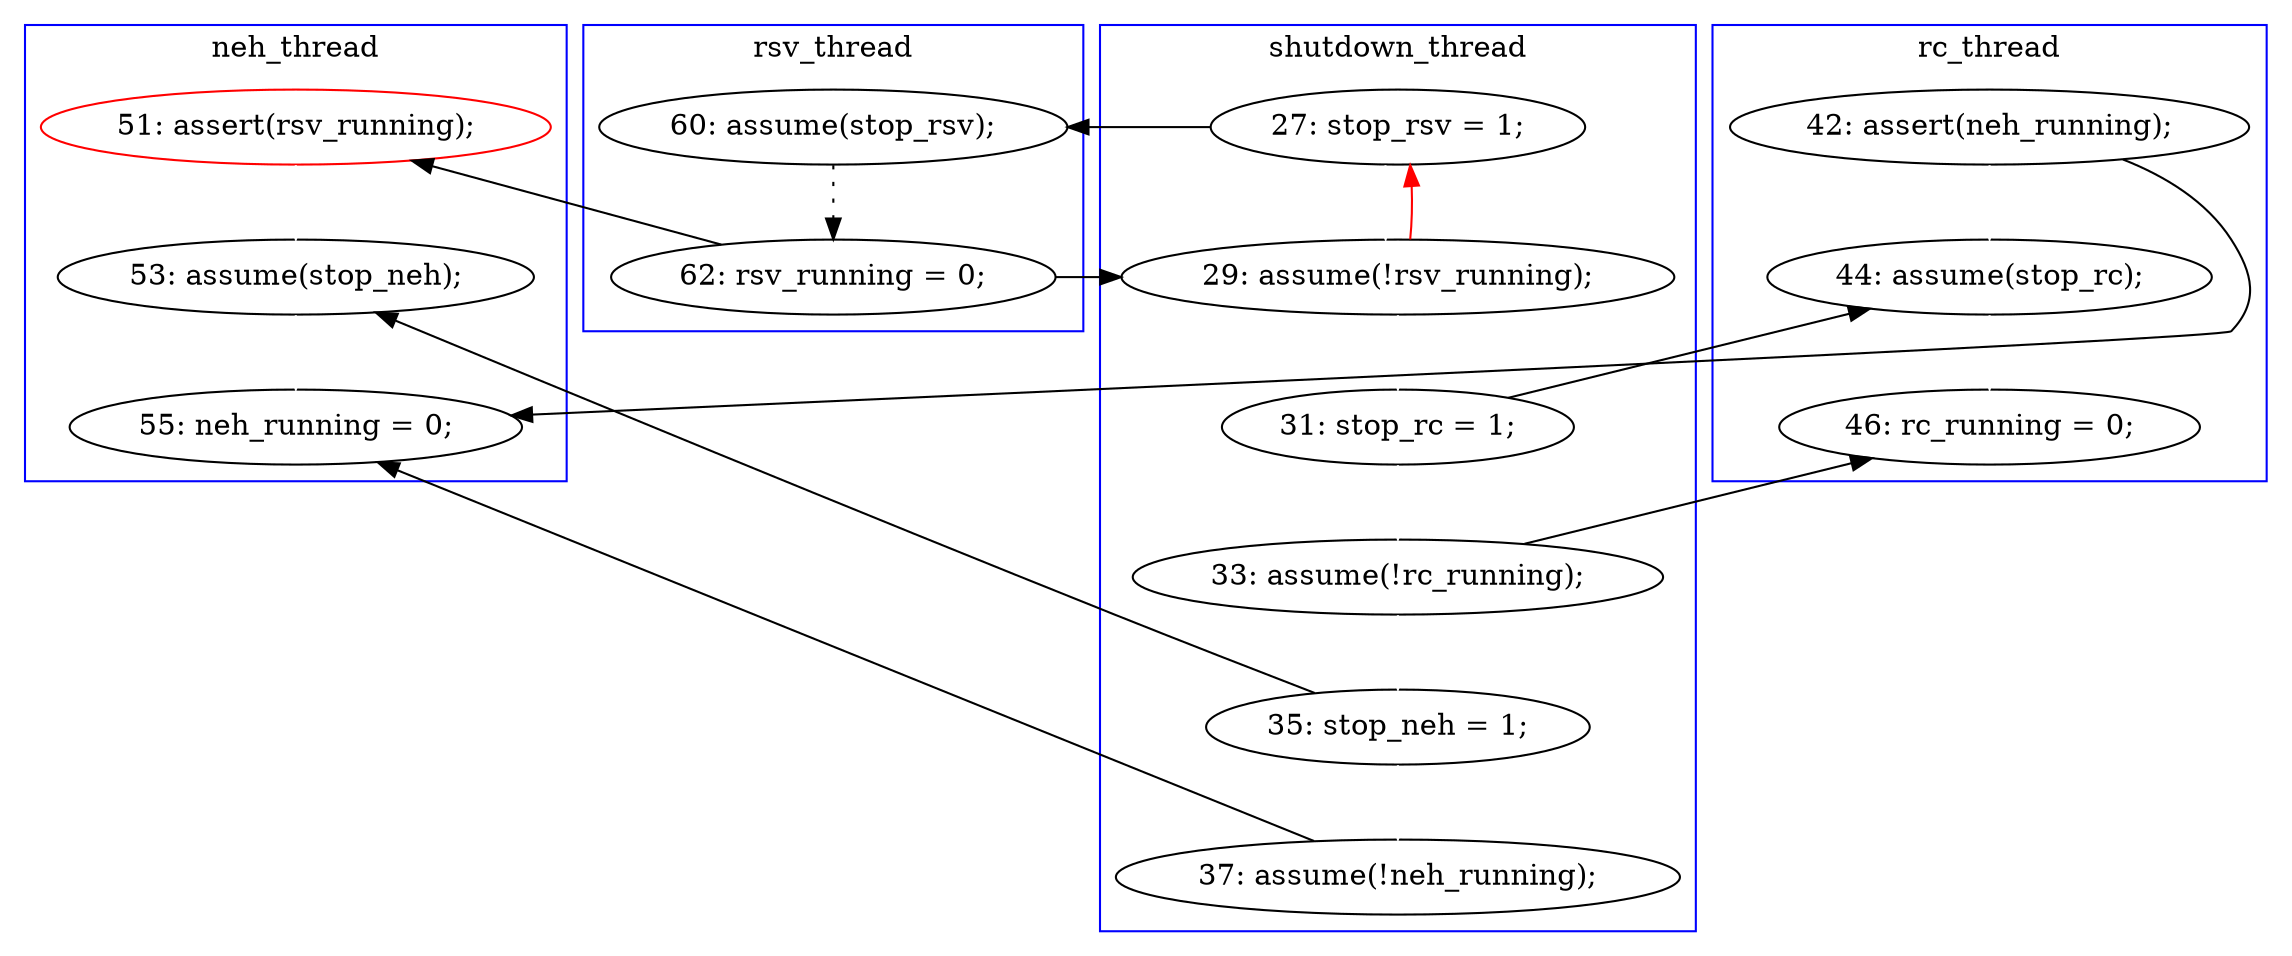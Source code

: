 digraph Counterexample {
	24 -> 37 [color = black, style = solid, constraint = false]
	22 -> 32 [color = black, style = solid, constraint = false]
	16 -> 17 [color = black, style = dotted]
	18 -> 37 [color = white, style = solid]
	20 -> 11 [color = red, style = solid, constraint = false]
	21 -> 30 [color = black, style = solid, constraint = false]
	24 -> 26 [color = white, style = solid]
	17 -> 18 [color = black, style = solid, constraint = false]
	29 -> 30 [color = white, style = solid]
	21 -> 22 [color = white, style = solid]
	22 -> 24 [color = white, style = solid]
	17 -> 20 [color = black, style = solid, constraint = false]
	30 -> 32 [color = white, style = solid]
	37 -> 38 [color = white, style = solid]
	11 -> 20 [color = white, style = solid]
	11 -> 16 [color = black, style = solid, constraint = false]
	29 -> 38 [color = black, style = solid, constraint = false]
	26 -> 38 [color = black, style = solid, constraint = false]
	20 -> 21 [color = white, style = solid]
	subgraph cluster2 {
		label = rc_thread
		color = blue
		32  [label = "46: rc_running = 0;"]
		30  [label = "44: assume(stop_rc);"]
		29  [label = "42: assert(neh_running);"]
	}
	subgraph cluster3 {
		label = neh_thread
		color = blue
		18  [label = "51: assert(rsv_running);", color = red]
		37  [label = "53: assume(stop_neh);"]
		38  [label = "55: neh_running = 0;"]
	}
	subgraph cluster4 {
		label = rsv_thread
		color = blue
		17  [label = "62: rsv_running = 0;"]
		16  [label = "60: assume(stop_rsv);"]
	}
	subgraph cluster1 {
		label = shutdown_thread
		color = blue
		20  [label = "29: assume(!rsv_running);"]
		22  [label = "33: assume(!rc_running);"]
		11  [label = "27: stop_rsv = 1;"]
		21  [label = "31: stop_rc = 1;"]
		24  [label = "35: stop_neh = 1;"]
		26  [label = "37: assume(!neh_running);"]
	}
}